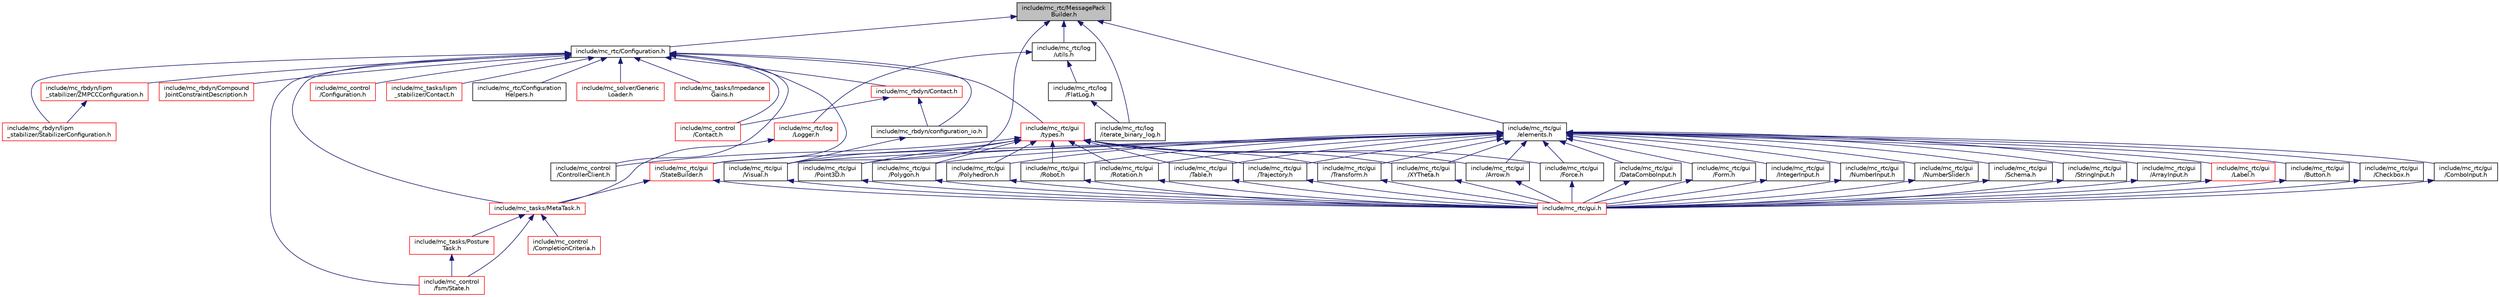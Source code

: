 digraph "include/mc_rtc/MessagePackBuilder.h"
{
 // INTERACTIVE_SVG=YES
  edge [fontname="Helvetica",fontsize="10",labelfontname="Helvetica",labelfontsize="10"];
  node [fontname="Helvetica",fontsize="10",shape=record];
  Node12 [label="include/mc_rtc/MessagePack\lBuilder.h",height=0.2,width=0.4,color="black", fillcolor="grey75", style="filled", fontcolor="black"];
  Node12 -> Node13 [dir="back",color="midnightblue",fontsize="10",style="solid",fontname="Helvetica"];
  Node13 [label="include/mc_rtc/Configuration.h",height=0.2,width=0.4,color="black", fillcolor="white", style="filled",URL="$mc__rtc_2Configuration_8h.html"];
  Node13 -> Node14 [dir="back",color="midnightblue",fontsize="10",style="solid",fontname="Helvetica"];
  Node14 [label="include/mc_tasks/MetaTask.h",height=0.2,width=0.4,color="red", fillcolor="white", style="filled",URL="$MetaTask_8h.html"];
  Node14 -> Node15 [dir="back",color="midnightblue",fontsize="10",style="solid",fontname="Helvetica"];
  Node15 [label="include/mc_control\l/CompletionCriteria.h",height=0.2,width=0.4,color="red", fillcolor="white", style="filled",URL="$CompletionCriteria_8h.html"];
  Node14 -> Node18 [dir="back",color="midnightblue",fontsize="10",style="solid",fontname="Helvetica"];
  Node18 [label="include/mc_tasks/Posture\lTask.h",height=0.2,width=0.4,color="red", fillcolor="white", style="filled",URL="$PostureTask_8h.html"];
  Node18 -> Node30 [dir="back",color="midnightblue",fontsize="10",style="solid",fontname="Helvetica"];
  Node30 [label="include/mc_control\l/fsm/State.h",height=0.2,width=0.4,color="red", fillcolor="white", style="filled",URL="$State_8h.html"];
  Node14 -> Node30 [dir="back",color="midnightblue",fontsize="10",style="solid",fontname="Helvetica"];
  Node13 -> Node73 [dir="back",color="midnightblue",fontsize="10",style="solid",fontname="Helvetica"];
  Node73 [label="include/mc_rtc/gui\l/StateBuilder.h",height=0.2,width=0.4,color="red", fillcolor="white", style="filled",URL="$StateBuilder_8h.html"];
  Node73 -> Node14 [dir="back",color="midnightblue",fontsize="10",style="solid",fontname="Helvetica"];
  Node73 -> Node82 [dir="back",color="midnightblue",fontsize="10",style="solid",fontname="Helvetica"];
  Node82 [label="include/mc_rtc/gui.h",height=0.2,width=0.4,color="red", fillcolor="white", style="filled",URL="$gui_8h.html"];
  Node13 -> Node87 [dir="back",color="midnightblue",fontsize="10",style="solid",fontname="Helvetica"];
  Node87 [label="include/mc_rtc/gui\l/types.h",height=0.2,width=0.4,color="red", fillcolor="white", style="filled",URL="$types_8h.html"];
  Node87 -> Node95 [dir="back",color="midnightblue",fontsize="10",style="solid",fontname="Helvetica"];
  Node95 [label="include/mc_rtc/gui\l/Arrow.h",height=0.2,width=0.4,color="black", fillcolor="white", style="filled",URL="$Arrow_8h.html"];
  Node95 -> Node82 [dir="back",color="midnightblue",fontsize="10",style="solid",fontname="Helvetica"];
  Node87 -> Node96 [dir="back",color="midnightblue",fontsize="10",style="solid",fontname="Helvetica"];
  Node96 [label="include/mc_rtc/gui\l/Force.h",height=0.2,width=0.4,color="black", fillcolor="white", style="filled",URL="$Force_8h.html"];
  Node96 -> Node82 [dir="back",color="midnightblue",fontsize="10",style="solid",fontname="Helvetica"];
  Node87 -> Node97 [dir="back",color="midnightblue",fontsize="10",style="solid",fontname="Helvetica"];
  Node97 [label="include/mc_rtc/gui\l/Point3D.h",height=0.2,width=0.4,color="black", fillcolor="white", style="filled",URL="$Point3D_8h.html"];
  Node97 -> Node82 [dir="back",color="midnightblue",fontsize="10",style="solid",fontname="Helvetica"];
  Node87 -> Node98 [dir="back",color="midnightblue",fontsize="10",style="solid",fontname="Helvetica"];
  Node98 [label="include/mc_rtc/gui\l/Polygon.h",height=0.2,width=0.4,color="black", fillcolor="white", style="filled",URL="$Polygon_8h.html"];
  Node98 -> Node82 [dir="back",color="midnightblue",fontsize="10",style="solid",fontname="Helvetica"];
  Node87 -> Node99 [dir="back",color="midnightblue",fontsize="10",style="solid",fontname="Helvetica"];
  Node99 [label="include/mc_rtc/gui\l/Polyhedron.h",height=0.2,width=0.4,color="black", fillcolor="white", style="filled",URL="$Polyhedron_8h.html"];
  Node99 -> Node82 [dir="back",color="midnightblue",fontsize="10",style="solid",fontname="Helvetica"];
  Node87 -> Node100 [dir="back",color="midnightblue",fontsize="10",style="solid",fontname="Helvetica"];
  Node100 [label="include/mc_rtc/gui\l/Robot.h",height=0.2,width=0.4,color="black", fillcolor="white", style="filled",URL="$mc__rtc_2gui_2Robot_8h.html"];
  Node100 -> Node82 [dir="back",color="midnightblue",fontsize="10",style="solid",fontname="Helvetica"];
  Node87 -> Node101 [dir="back",color="midnightblue",fontsize="10",style="solid",fontname="Helvetica"];
  Node101 [label="include/mc_rtc/gui\l/Rotation.h",height=0.2,width=0.4,color="black", fillcolor="white", style="filled",URL="$Rotation_8h.html"];
  Node101 -> Node82 [dir="back",color="midnightblue",fontsize="10",style="solid",fontname="Helvetica"];
  Node87 -> Node102 [dir="back",color="midnightblue",fontsize="10",style="solid",fontname="Helvetica"];
  Node102 [label="include/mc_rtc/gui\l/Table.h",height=0.2,width=0.4,color="black", fillcolor="white", style="filled",URL="$Table_8h.html"];
  Node102 -> Node82 [dir="back",color="midnightblue",fontsize="10",style="solid",fontname="Helvetica"];
  Node87 -> Node103 [dir="back",color="midnightblue",fontsize="10",style="solid",fontname="Helvetica"];
  Node103 [label="include/mc_rtc/gui\l/Trajectory.h",height=0.2,width=0.4,color="black", fillcolor="white", style="filled",URL="$Trajectory_8h.html"];
  Node103 -> Node82 [dir="back",color="midnightblue",fontsize="10",style="solid",fontname="Helvetica"];
  Node87 -> Node104 [dir="back",color="midnightblue",fontsize="10",style="solid",fontname="Helvetica"];
  Node104 [label="include/mc_rtc/gui\l/Transform.h",height=0.2,width=0.4,color="black", fillcolor="white", style="filled",URL="$Transform_8h.html"];
  Node104 -> Node82 [dir="back",color="midnightblue",fontsize="10",style="solid",fontname="Helvetica"];
  Node87 -> Node105 [dir="back",color="midnightblue",fontsize="10",style="solid",fontname="Helvetica"];
  Node105 [label="include/mc_rtc/gui\l/Visual.h",height=0.2,width=0.4,color="black", fillcolor="white", style="filled",URL="$Visual_8h.html"];
  Node105 -> Node82 [dir="back",color="midnightblue",fontsize="10",style="solid",fontname="Helvetica"];
  Node87 -> Node106 [dir="back",color="midnightblue",fontsize="10",style="solid",fontname="Helvetica"];
  Node106 [label="include/mc_rtc/gui\l/XYTheta.h",height=0.2,width=0.4,color="black", fillcolor="white", style="filled",URL="$XYTheta_8h.html"];
  Node106 -> Node82 [dir="back",color="midnightblue",fontsize="10",style="solid",fontname="Helvetica"];
  Node87 -> Node21 [dir="back",color="midnightblue",fontsize="10",style="solid",fontname="Helvetica"];
  Node21 [label="include/mc_control\l/ControllerClient.h",height=0.2,width=0.4,color="black", fillcolor="white", style="filled",URL="$ControllerClient_8h.html"];
  Node13 -> Node107 [dir="back",color="midnightblue",fontsize="10",style="solid",fontname="Helvetica"];
  Node107 [label="include/mc_rbdyn/Contact.h",height=0.2,width=0.4,color="red", fillcolor="white", style="filled",URL="$mc__rbdyn_2Contact_8h.html"];
  Node107 -> Node119 [dir="back",color="midnightblue",fontsize="10",style="solid",fontname="Helvetica"];
  Node119 [label="include/mc_control\l/Contact.h",height=0.2,width=0.4,color="red", fillcolor="white", style="filled",URL="$mc__control_2Contact_8h.html"];
  Node107 -> Node120 [dir="back",color="midnightblue",fontsize="10",style="solid",fontname="Helvetica"];
  Node120 [label="include/mc_rbdyn/configuration_io.h",height=0.2,width=0.4,color="black", fillcolor="white", style="filled",URL="$configuration__io_8h.html"];
  Node120 -> Node105 [dir="back",color="midnightblue",fontsize="10",style="solid",fontname="Helvetica"];
  Node13 -> Node121 [dir="back",color="midnightblue",fontsize="10",style="solid",fontname="Helvetica"];
  Node121 [label="include/mc_rbdyn/Compound\lJointConstraintDescription.h",height=0.2,width=0.4,color="red", fillcolor="white", style="filled",URL="$CompoundJointConstraintDescription_8h.html"];
  Node13 -> Node135 [dir="back",color="midnightblue",fontsize="10",style="solid",fontname="Helvetica"];
  Node135 [label="include/mc_rbdyn/lipm\l_stabilizer/ZMPCCConfiguration.h",height=0.2,width=0.4,color="red", fillcolor="white", style="filled",URL="$ZMPCCConfiguration_8h.html"];
  Node135 -> Node136 [dir="back",color="midnightblue",fontsize="10",style="solid",fontname="Helvetica"];
  Node136 [label="include/mc_rbdyn/lipm\l_stabilizer/StabilizerConfiguration.h",height=0.2,width=0.4,color="red", fillcolor="white", style="filled",URL="$StabilizerConfiguration_8h.html"];
  Node13 -> Node136 [dir="back",color="midnightblue",fontsize="10",style="solid",fontname="Helvetica"];
  Node13 -> Node138 [dir="back",color="midnightblue",fontsize="10",style="solid",fontname="Helvetica"];
  Node138 [label="include/mc_control\l/Configuration.h",height=0.2,width=0.4,color="red", fillcolor="white", style="filled",URL="$mc__control_2Configuration_8h.html"];
  Node13 -> Node119 [dir="back",color="midnightblue",fontsize="10",style="solid",fontname="Helvetica"];
  Node13 -> Node120 [dir="back",color="midnightblue",fontsize="10",style="solid",fontname="Helvetica"];
  Node13 -> Node21 [dir="back",color="midnightblue",fontsize="10",style="solid",fontname="Helvetica"];
  Node13 -> Node30 [dir="back",color="midnightblue",fontsize="10",style="solid",fontname="Helvetica"];
  Node13 -> Node132 [dir="back",color="midnightblue",fontsize="10",style="solid",fontname="Helvetica"];
  Node132 [label="include/mc_tasks/lipm\l_stabilizer/Contact.h",height=0.2,width=0.4,color="red", fillcolor="white", style="filled",URL="$mc__tasks_2lipm__stabilizer_2Contact_8h.html"];
  Node13 -> Node139 [dir="back",color="midnightblue",fontsize="10",style="solid",fontname="Helvetica"];
  Node139 [label="include/mc_rtc/Configuration\lHelpers.h",height=0.2,width=0.4,color="black", fillcolor="white", style="filled",URL="$ConfigurationHelpers_8h.html"];
  Node13 -> Node111 [dir="back",color="midnightblue",fontsize="10",style="solid",fontname="Helvetica"];
  Node111 [label="include/mc_solver/Generic\lLoader.h",height=0.2,width=0.4,color="red", fillcolor="white", style="filled",URL="$GenericLoader_8h.html"];
  Node13 -> Node140 [dir="back",color="midnightblue",fontsize="10",style="solid",fontname="Helvetica"];
  Node140 [label="include/mc_tasks/Impedance\lGains.h",height=0.2,width=0.4,color="red", fillcolor="white", style="filled",URL="$ImpedanceGains_8h.html"];
  Node12 -> Node141 [dir="back",color="midnightblue",fontsize="10",style="solid",fontname="Helvetica"];
  Node141 [label="include/mc_rtc/gui\l/elements.h",height=0.2,width=0.4,color="black", fillcolor="white", style="filled",URL="$elements_8h.html"];
  Node141 -> Node73 [dir="back",color="midnightblue",fontsize="10",style="solid",fontname="Helvetica"];
  Node141 -> Node142 [dir="back",color="midnightblue",fontsize="10",style="solid",fontname="Helvetica"];
  Node142 [label="include/mc_rtc/gui\l/ArrayInput.h",height=0.2,width=0.4,color="black", fillcolor="white", style="filled",URL="$ArrayInput_8h.html"];
  Node142 -> Node82 [dir="back",color="midnightblue",fontsize="10",style="solid",fontname="Helvetica"];
  Node141 -> Node143 [dir="back",color="midnightblue",fontsize="10",style="solid",fontname="Helvetica"];
  Node143 [label="include/mc_rtc/gui\l/Label.h",height=0.2,width=0.4,color="red", fillcolor="white", style="filled",URL="$Label_8h.html"];
  Node143 -> Node82 [dir="back",color="midnightblue",fontsize="10",style="solid",fontname="Helvetica"];
  Node141 -> Node95 [dir="back",color="midnightblue",fontsize="10",style="solid",fontname="Helvetica"];
  Node141 -> Node145 [dir="back",color="midnightblue",fontsize="10",style="solid",fontname="Helvetica"];
  Node145 [label="include/mc_rtc/gui\l/Button.h",height=0.2,width=0.4,color="black", fillcolor="white", style="filled",URL="$Button_8h.html"];
  Node145 -> Node82 [dir="back",color="midnightblue",fontsize="10",style="solid",fontname="Helvetica"];
  Node141 -> Node146 [dir="back",color="midnightblue",fontsize="10",style="solid",fontname="Helvetica"];
  Node146 [label="include/mc_rtc/gui\l/Checkbox.h",height=0.2,width=0.4,color="black", fillcolor="white", style="filled",URL="$Checkbox_8h.html"];
  Node146 -> Node82 [dir="back",color="midnightblue",fontsize="10",style="solid",fontname="Helvetica"];
  Node141 -> Node147 [dir="back",color="midnightblue",fontsize="10",style="solid",fontname="Helvetica"];
  Node147 [label="include/mc_rtc/gui\l/ComboInput.h",height=0.2,width=0.4,color="black", fillcolor="white", style="filled",URL="$ComboInput_8h.html"];
  Node147 -> Node82 [dir="back",color="midnightblue",fontsize="10",style="solid",fontname="Helvetica"];
  Node141 -> Node148 [dir="back",color="midnightblue",fontsize="10",style="solid",fontname="Helvetica"];
  Node148 [label="include/mc_rtc/gui\l/DataComboInput.h",height=0.2,width=0.4,color="black", fillcolor="white", style="filled",URL="$DataComboInput_8h.html"];
  Node148 -> Node82 [dir="back",color="midnightblue",fontsize="10",style="solid",fontname="Helvetica"];
  Node141 -> Node96 [dir="back",color="midnightblue",fontsize="10",style="solid",fontname="Helvetica"];
  Node141 -> Node149 [dir="back",color="midnightblue",fontsize="10",style="solid",fontname="Helvetica"];
  Node149 [label="include/mc_rtc/gui\l/Form.h",height=0.2,width=0.4,color="black", fillcolor="white", style="filled",URL="$Form_8h.html"];
  Node149 -> Node82 [dir="back",color="midnightblue",fontsize="10",style="solid",fontname="Helvetica"];
  Node141 -> Node150 [dir="back",color="midnightblue",fontsize="10",style="solid",fontname="Helvetica"];
  Node150 [label="include/mc_rtc/gui\l/IntegerInput.h",height=0.2,width=0.4,color="black", fillcolor="white", style="filled",URL="$IntegerInput_8h.html"];
  Node150 -> Node82 [dir="back",color="midnightblue",fontsize="10",style="solid",fontname="Helvetica"];
  Node141 -> Node151 [dir="back",color="midnightblue",fontsize="10",style="solid",fontname="Helvetica"];
  Node151 [label="include/mc_rtc/gui\l/NumberInput.h",height=0.2,width=0.4,color="black", fillcolor="white", style="filled",URL="$NumberInput_8h.html"];
  Node151 -> Node82 [dir="back",color="midnightblue",fontsize="10",style="solid",fontname="Helvetica"];
  Node141 -> Node152 [dir="back",color="midnightblue",fontsize="10",style="solid",fontname="Helvetica"];
  Node152 [label="include/mc_rtc/gui\l/NumberSlider.h",height=0.2,width=0.4,color="black", fillcolor="white", style="filled",URL="$NumberSlider_8h.html"];
  Node152 -> Node82 [dir="back",color="midnightblue",fontsize="10",style="solid",fontname="Helvetica"];
  Node141 -> Node97 [dir="back",color="midnightblue",fontsize="10",style="solid",fontname="Helvetica"];
  Node141 -> Node98 [dir="back",color="midnightblue",fontsize="10",style="solid",fontname="Helvetica"];
  Node141 -> Node99 [dir="back",color="midnightblue",fontsize="10",style="solid",fontname="Helvetica"];
  Node141 -> Node100 [dir="back",color="midnightblue",fontsize="10",style="solid",fontname="Helvetica"];
  Node141 -> Node101 [dir="back",color="midnightblue",fontsize="10",style="solid",fontname="Helvetica"];
  Node141 -> Node153 [dir="back",color="midnightblue",fontsize="10",style="solid",fontname="Helvetica"];
  Node153 [label="include/mc_rtc/gui\l/Schema.h",height=0.2,width=0.4,color="black", fillcolor="white", style="filled",URL="$Schema_8h.html"];
  Node153 -> Node82 [dir="back",color="midnightblue",fontsize="10",style="solid",fontname="Helvetica"];
  Node141 -> Node154 [dir="back",color="midnightblue",fontsize="10",style="solid",fontname="Helvetica"];
  Node154 [label="include/mc_rtc/gui\l/StringInput.h",height=0.2,width=0.4,color="black", fillcolor="white", style="filled",URL="$StringInput_8h.html"];
  Node154 -> Node82 [dir="back",color="midnightblue",fontsize="10",style="solid",fontname="Helvetica"];
  Node141 -> Node102 [dir="back",color="midnightblue",fontsize="10",style="solid",fontname="Helvetica"];
  Node141 -> Node103 [dir="back",color="midnightblue",fontsize="10",style="solid",fontname="Helvetica"];
  Node141 -> Node104 [dir="back",color="midnightblue",fontsize="10",style="solid",fontname="Helvetica"];
  Node141 -> Node105 [dir="back",color="midnightblue",fontsize="10",style="solid",fontname="Helvetica"];
  Node141 -> Node106 [dir="back",color="midnightblue",fontsize="10",style="solid",fontname="Helvetica"];
  Node12 -> Node155 [dir="back",color="midnightblue",fontsize="10",style="solid",fontname="Helvetica"];
  Node155 [label="include/mc_rtc/log\l/utils.h",height=0.2,width=0.4,color="black", fillcolor="white", style="filled",URL="$log_2utils_8h.html"];
  Node155 -> Node156 [dir="back",color="midnightblue",fontsize="10",style="solid",fontname="Helvetica"];
  Node156 [label="include/mc_rtc/log\l/Logger.h",height=0.2,width=0.4,color="red", fillcolor="white", style="filled",URL="$Logger_8h.html"];
  Node156 -> Node14 [dir="back",color="midnightblue",fontsize="10",style="solid",fontname="Helvetica"];
  Node155 -> Node157 [dir="back",color="midnightblue",fontsize="10",style="solid",fontname="Helvetica"];
  Node157 [label="include/mc_rtc/log\l/FlatLog.h",height=0.2,width=0.4,color="black", fillcolor="white", style="filled",URL="$FlatLog_8h.html"];
  Node157 -> Node158 [dir="back",color="midnightblue",fontsize="10",style="solid",fontname="Helvetica"];
  Node158 [label="include/mc_rtc/log\l/iterate_binary_log.h",height=0.2,width=0.4,color="black", fillcolor="white", style="filled",URL="$iterate__binary__log_8h.html"];
  Node12 -> Node105 [dir="back",color="midnightblue",fontsize="10",style="solid",fontname="Helvetica"];
  Node12 -> Node158 [dir="back",color="midnightblue",fontsize="10",style="solid",fontname="Helvetica"];
}
